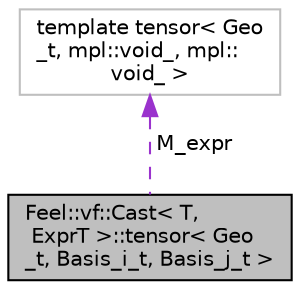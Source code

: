 digraph "Feel::vf::Cast&lt; T, ExprT &gt;::tensor&lt; Geo_t, Basis_i_t, Basis_j_t &gt;"
{
 // LATEX_PDF_SIZE
  edge [fontname="Helvetica",fontsize="10",labelfontname="Helvetica",labelfontsize="10"];
  node [fontname="Helvetica",fontsize="10",shape=record];
  Node1 [label="Feel::vf::Cast\< T,\l ExprT \>::tensor\< Geo\l_t, Basis_i_t, Basis_j_t \>",height=0.2,width=0.4,color="black", fillcolor="grey75", style="filled", fontcolor="black",tooltip=" "];
  Node2 -> Node1 [dir="back",color="darkorchid3",fontsize="10",style="dashed",label=" M_expr" ,fontname="Helvetica"];
  Node2 [label="template tensor\< Geo\l_t, mpl::void_, mpl::\lvoid_ \>",height=0.2,width=0.4,color="grey75", fillcolor="white", style="filled",tooltip=" "];
}

